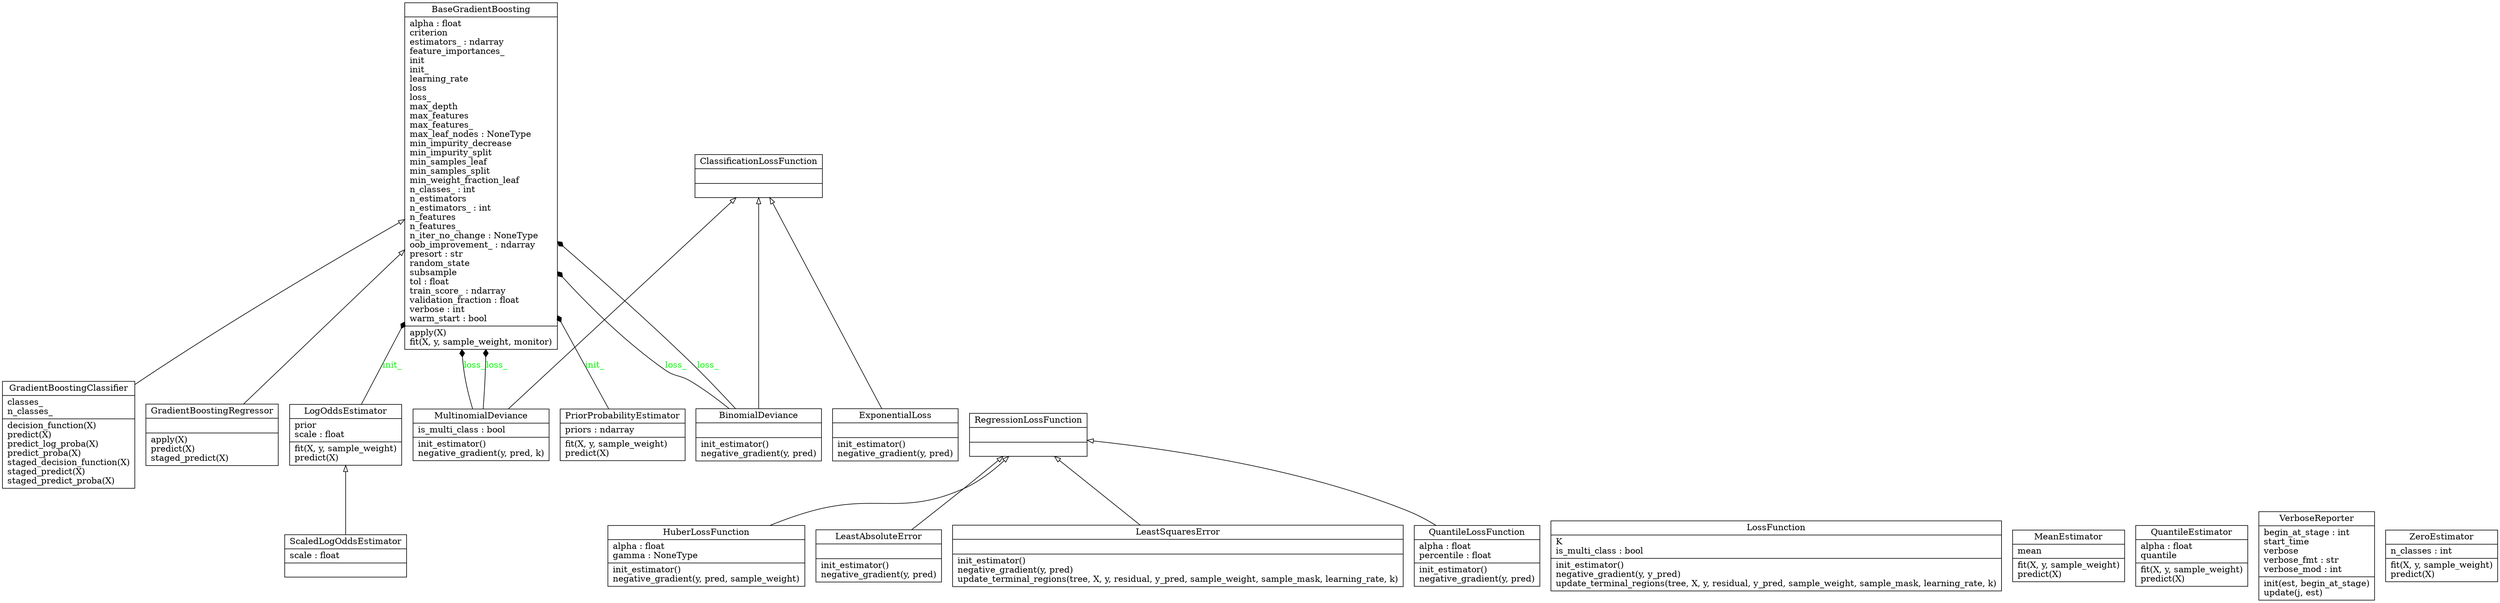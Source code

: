 digraph "classes" {
charset="utf-8"
rankdir=BT
"0" [label="{BaseGradientBoosting|alpha : float\lcriterion\lestimators_ : ndarray\lfeature_importances_\linit\linit_\llearning_rate\lloss\lloss_\lmax_depth\lmax_features\lmax_features_\lmax_leaf_nodes : NoneType\lmin_impurity_decrease\lmin_impurity_split\lmin_samples_leaf\lmin_samples_split\lmin_weight_fraction_leaf\ln_classes_ : int\ln_estimators\ln_estimators_ : int\ln_features\ln_features_\ln_iter_no_change : NoneType\loob_improvement_ : ndarray\lpresort : str\lrandom_state\lsubsample\ltol : float\ltrain_score_ : ndarray\lvalidation_fraction : float\lverbose : int\lwarm_start : bool\l|apply(X)\lfit(X, y, sample_weight, monitor)\l}", shape="record"];
"1" [label="{BinomialDeviance|\l|init_estimator()\lnegative_gradient(y, pred)\l}", shape="record"];
"2" [label="{ClassificationLossFunction|\l|}", shape="record"];
"3" [label="{ExponentialLoss|\l|init_estimator()\lnegative_gradient(y, pred)\l}", shape="record"];
"4" [label="{GradientBoostingClassifier|classes_\ln_classes_\l|decision_function(X)\lpredict(X)\lpredict_log_proba(X)\lpredict_proba(X)\lstaged_decision_function(X)\lstaged_predict(X)\lstaged_predict_proba(X)\l}", shape="record"];
"5" [label="{GradientBoostingRegressor|\l|apply(X)\lpredict(X)\lstaged_predict(X)\l}", shape="record"];
"6" [label="{HuberLossFunction|alpha : float\lgamma : NoneType\l|init_estimator()\lnegative_gradient(y, pred, sample_weight)\l}", shape="record"];
"7" [label="{LeastAbsoluteError|\l|init_estimator()\lnegative_gradient(y, pred)\l}", shape="record"];
"8" [label="{LeastSquaresError|\l|init_estimator()\lnegative_gradient(y, pred)\lupdate_terminal_regions(tree, X, y, residual, y_pred, sample_weight, sample_mask, learning_rate, k)\l}", shape="record"];
"9" [label="{LogOddsEstimator|prior\lscale : float\l|fit(X, y, sample_weight)\lpredict(X)\l}", shape="record"];
"10" [label="{LossFunction|K\lis_multi_class : bool\l|init_estimator()\lnegative_gradient(y, y_pred)\lupdate_terminal_regions(tree, X, y, residual, y_pred, sample_weight, sample_mask, learning_rate, k)\l}", shape="record"];
"11" [label="{MeanEstimator|mean\l|fit(X, y, sample_weight)\lpredict(X)\l}", shape="record"];
"12" [label="{MultinomialDeviance|is_multi_class : bool\l|init_estimator()\lnegative_gradient(y, pred, k)\l}", shape="record"];
"13" [label="{PriorProbabilityEstimator|priors : ndarray\l|fit(X, y, sample_weight)\lpredict(X)\l}", shape="record"];
"14" [label="{QuantileEstimator|alpha : float\lquantile\l|fit(X, y, sample_weight)\lpredict(X)\l}", shape="record"];
"15" [label="{QuantileLossFunction|alpha : float\lpercentile : float\l|init_estimator()\lnegative_gradient(y, pred)\l}", shape="record"];
"16" [label="{RegressionLossFunction|\l|}", shape="record"];
"17" [label="{ScaledLogOddsEstimator|scale : float\l|}", shape="record"];
"18" [label="{VerboseReporter|begin_at_stage : int\lstart_time\lverbose\lverbose_fmt : str\lverbose_mod : int\l|init(est, begin_at_stage)\lupdate(j, est)\l}", shape="record"];
"19" [label="{ZeroEstimator|n_classes : int\l|fit(X, y, sample_weight)\lpredict(X)\l}", shape="record"];
"1" -> "2" [arrowhead="empty", arrowtail="none"];
"3" -> "2" [arrowhead="empty", arrowtail="none"];
"4" -> "0" [arrowhead="empty", arrowtail="none"];
"5" -> "0" [arrowhead="empty", arrowtail="none"];
"6" -> "16" [arrowhead="empty", arrowtail="none"];
"7" -> "16" [arrowhead="empty", arrowtail="none"];
"8" -> "16" [arrowhead="empty", arrowtail="none"];
"12" -> "2" [arrowhead="empty", arrowtail="none"];
"15" -> "16" [arrowhead="empty", arrowtail="none"];
"17" -> "9" [arrowhead="empty", arrowtail="none"];
"1" -> "0" [arrowhead="diamond", arrowtail="none", fontcolor="green", label="loss_", style="solid"];
"1" -> "0" [arrowhead="diamond", arrowtail="none", fontcolor="green", label="loss_", style="solid"];
"9" -> "0" [arrowhead="diamond", arrowtail="none", fontcolor="green", label="init_", style="solid"];
"12" -> "0" [arrowhead="diamond", arrowtail="none", fontcolor="green", label="loss_", style="solid"];
"12" -> "0" [arrowhead="diamond", arrowtail="none", fontcolor="green", label="loss_", style="solid"];
"13" -> "0" [arrowhead="diamond", arrowtail="none", fontcolor="green", label="init_", style="solid"];
}

